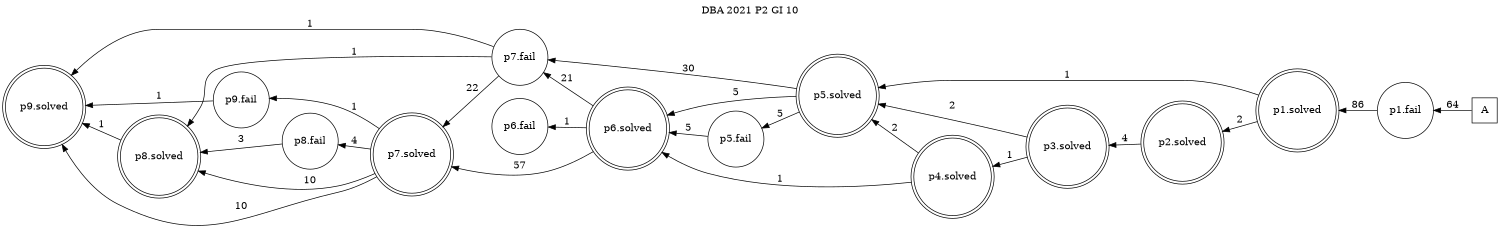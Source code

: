 digraph DBA_2021_P2_GI_10_LOW {
labelloc="tl"
label= " DBA 2021 P2 GI 10 "
rankdir="RL";
graph [ size=" 10 , 10 !"]

"A" [shape="square" label="A"]
"p1.fail" [shape="circle" label="p1.fail"]
"p1.solved" [shape="doublecircle" label="p1.solved"]
"p2.solved" [shape="doublecircle" label="p2.solved"]
"p3.solved" [shape="doublecircle" label="p3.solved"]
"p5.solved" [shape="doublecircle" label="p5.solved"]
"p5.fail" [shape="circle" label="p5.fail"]
"p6.solved" [shape="doublecircle" label="p6.solved"]
"p6.fail" [shape="circle" label="p6.fail"]
"p7.solved" [shape="doublecircle" label="p7.solved"]
"p7.fail" [shape="circle" label="p7.fail"]
"p8.solved" [shape="doublecircle" label="p8.solved"]
"p8.fail" [shape="circle" label="p8.fail"]
"p9.solved" [shape="doublecircle" label="p9.solved"]
"p4.solved" [shape="doublecircle" label="p4.solved"]
"p9.fail" [shape="circle" label="p9.fail"]
"A" -> "p1.fail" [ label=64]
"p1.fail" -> "p1.solved" [ label=86]
"p1.solved" -> "p2.solved" [ label=2]
"p1.solved" -> "p5.solved" [ label=1]
"p2.solved" -> "p3.solved" [ label=4]
"p3.solved" -> "p5.solved" [ label=2]
"p3.solved" -> "p4.solved" [ label=1]
"p5.solved" -> "p5.fail" [ label=5]
"p5.solved" -> "p6.solved" [ label=5]
"p5.solved" -> "p7.fail" [ label=30]
"p5.fail" -> "p6.solved" [ label=5]
"p6.solved" -> "p6.fail" [ label=1]
"p6.solved" -> "p7.solved" [ label=57]
"p6.solved" -> "p7.fail" [ label=21]
"p7.solved" -> "p8.solved" [ label=10]
"p7.solved" -> "p8.fail" [ label=4]
"p7.solved" -> "p9.solved" [ label=10]
"p7.solved" -> "p9.fail" [ label=1]
"p7.fail" -> "p7.solved" [ label=22]
"p7.fail" -> "p8.solved" [ label=1]
"p7.fail" -> "p9.solved" [ label=1]
"p8.solved" -> "p9.solved" [ label=1]
"p8.fail" -> "p8.solved" [ label=3]
"p4.solved" -> "p5.solved" [ label=2]
"p4.solved" -> "p6.solved" [ label=1]
"p9.fail" -> "p9.solved" [ label=1]
}
